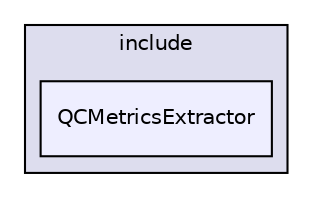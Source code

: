 digraph "/home/travis/build/AliceO2Group/AliceO2/Utilities/QC/QCMetricsExtractor/include/QCMetricsExtractor" {
  bgcolor=transparent;
  compound=true
  node [ fontsize="10", fontname="Helvetica"];
  edge [ labelfontsize="10", labelfontname="Helvetica"];
  subgraph clusterdir_8e925d68eb3ad8ccb76de1eb72c678ac {
    graph [ bgcolor="#ddddee", pencolor="black", label="include" fontname="Helvetica", fontsize="10", URL="dir_8e925d68eb3ad8ccb76de1eb72c678ac.html"]
  dir_4f939ef0b902384fce5fa057957f07da [shape=box, label="QCMetricsExtractor", style="filled", fillcolor="#eeeeff", pencolor="black", URL="dir_4f939ef0b902384fce5fa057957f07da.html"];
  }
}
